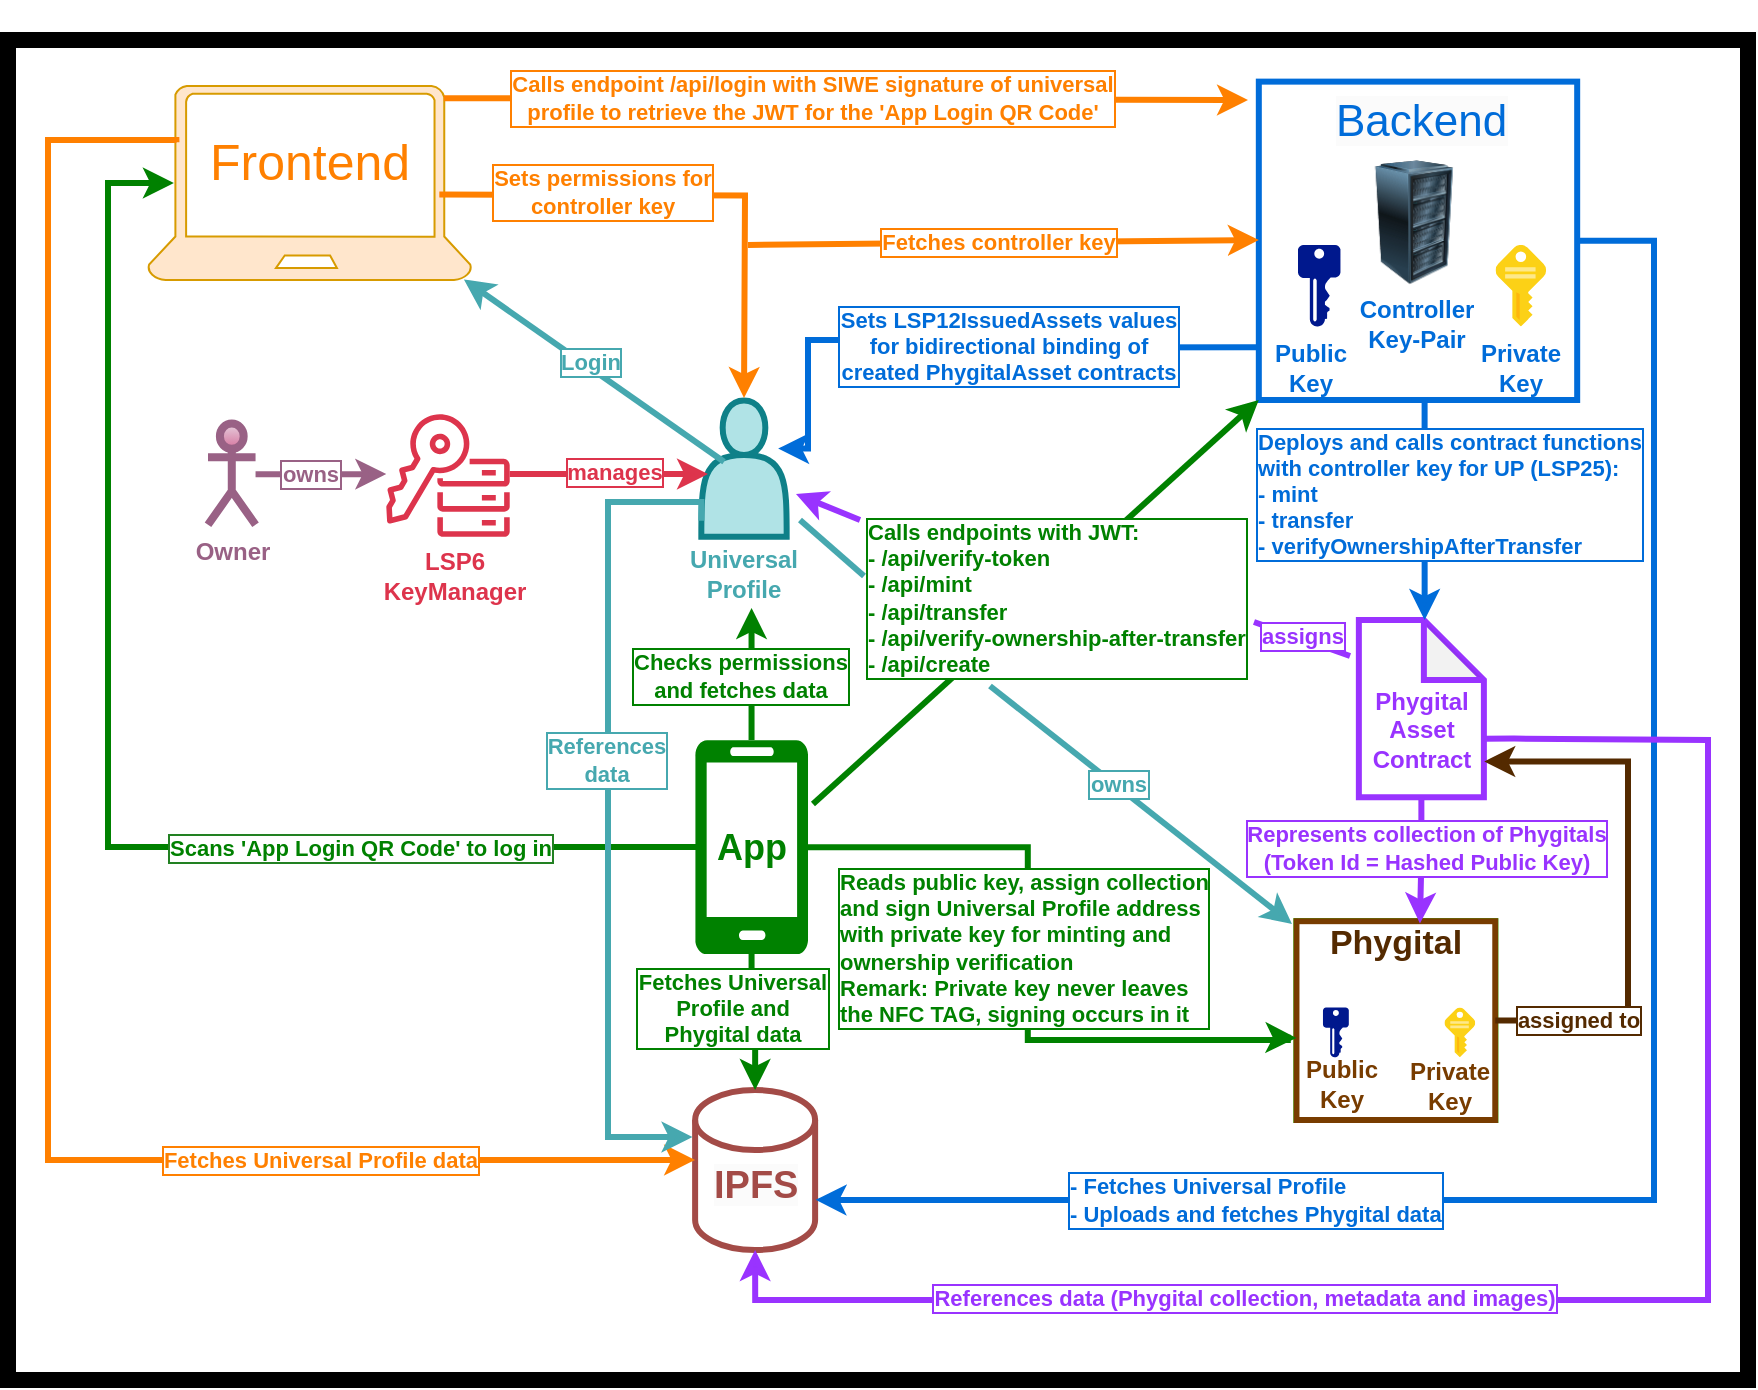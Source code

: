 <mxfile version="22.1.3" type="device">
  <diagram name="Seite-1" id="mnL4nf-sFR0LAJ7icpYx">
    <mxGraphModel dx="2085" dy="785" grid="0" gridSize="10" guides="0" tooltips="1" connect="1" arrows="1" fold="1" page="1" pageScale="1" pageWidth="827" pageHeight="1169" math="0" shadow="0">
      <root>
        <mxCell id="0" />
        <mxCell id="1" parent="0" />
        <mxCell id="JsJP-QbxDSn6kKqJhDLw-161" value="" style="rounded=0;whiteSpace=wrap;html=1;strokeColor=#000000;strokeWidth=8;" parent="1" vertex="1">
          <mxGeometry x="-10" y="20" width="870" height="670" as="geometry" />
        </mxCell>
        <mxCell id="JsJP-QbxDSn6kKqJhDLw-35" value="" style="group;fontColor=#46A8AF;" parent="1" vertex="1" connectable="0">
          <mxGeometry x="70" y="190" width="320" height="130" as="geometry" />
        </mxCell>
        <mxCell id="JsJP-QbxDSn6kKqJhDLw-1" value="Owner" style="shape=umlActor;verticalLabelPosition=bottom;verticalAlign=top;html=1;outlineConnect=0;strokeWidth=4;fontStyle=1;fillColor=#e6d0de;gradientColor=#d5739d;strokeColor=#996185;fontColor=#996185;" parent="JsJP-QbxDSn6kKqJhDLw-35" vertex="1">
          <mxGeometry x="20.003" y="21.784" width="23.773" height="50.607" as="geometry" />
        </mxCell>
        <mxCell id="JsJP-QbxDSn6kKqJhDLw-3" value="" style="shape=actor;whiteSpace=wrap;html=1;labelPosition=center;verticalLabelPosition=bottom;align=center;verticalAlign=top;strokeWidth=3;fillColor=#b0e3e6;strokeColor=#0e8088;" parent="JsJP-QbxDSn6kKqJhDLw-35" vertex="1">
          <mxGeometry x="266.667" y="10.218" width="42.667" height="68.122" as="geometry" />
        </mxCell>
        <mxCell id="JsJP-QbxDSn6kKqJhDLw-4" value="Universal Profile" style="text;html=1;strokeColor=none;fillColor=none;align=center;verticalAlign=middle;whiteSpace=wrap;rounded=0;fontStyle=1;fontColor=#46A8AF;" parent="JsJP-QbxDSn6kKqJhDLw-35" vertex="1">
          <mxGeometry x="256.0" y="79.939" width="64.0" height="34.061" as="geometry" />
        </mxCell>
        <mxCell id="JsJP-QbxDSn6kKqJhDLw-13" value="" style="sketch=0;outlineConnect=0;fontColor=#232F3E;gradientColor=none;fillColor=#DD344C;strokeColor=none;dashed=0;verticalLabelPosition=bottom;verticalAlign=top;align=center;html=1;fontSize=12;fontStyle=0;aspect=fixed;pointerEvents=1;shape=mxgraph.aws4.key_management_service_external_key_store;" parent="JsJP-QbxDSn6kKqJhDLw-35" vertex="1">
          <mxGeometry x="108.74" y="15.83" width="62.52" height="62.52" as="geometry" />
        </mxCell>
        <mxCell id="JsJP-QbxDSn6kKqJhDLw-15" value="LSP6 KeyManager" style="text;html=1;strokeColor=none;fillColor=none;align=center;verticalAlign=middle;whiteSpace=wrap;rounded=0;fontStyle=1;fontColor=#DD344C;" parent="JsJP-QbxDSn6kKqJhDLw-35" vertex="1">
          <mxGeometry x="108.74" y="80.995" width="69.333" height="34.061" as="geometry" />
        </mxCell>
        <mxCell id="JsJP-QbxDSn6kKqJhDLw-16" style="edgeStyle=orthogonalEdgeStyle;rounded=0;orthogonalLoop=1;jettySize=auto;html=1;strokeWidth=3;strokeColor=#996185;" parent="JsJP-QbxDSn6kKqJhDLw-35" source="JsJP-QbxDSn6kKqJhDLw-1" target="JsJP-QbxDSn6kKqJhDLw-13" edge="1">
          <mxGeometry relative="1" as="geometry" />
        </mxCell>
        <mxCell id="JsJP-QbxDSn6kKqJhDLw-18" value="&lt;font color=&quot;#996185&quot;&gt;owns&lt;/font&gt;" style="edgeLabel;html=1;align=center;verticalAlign=middle;resizable=0;points=[];fontStyle=1;labelBorderColor=#996185;" parent="JsJP-QbxDSn6kKqJhDLw-16" vertex="1" connectable="0">
          <mxGeometry x="0.034" y="-1" relative="1" as="geometry">
            <mxPoint x="-7" y="-1" as="offset" />
          </mxGeometry>
        </mxCell>
        <mxCell id="JsJP-QbxDSn6kKqJhDLw-17" style="edgeStyle=orthogonalEdgeStyle;rounded=0;orthogonalLoop=1;jettySize=auto;html=1;strokeWidth=3;strokeColor=#DD344C;" parent="JsJP-QbxDSn6kKqJhDLw-35" source="JsJP-QbxDSn6kKqJhDLw-13" edge="1">
          <mxGeometry relative="1" as="geometry">
            <mxPoint x="270" y="47" as="targetPoint" />
          </mxGeometry>
        </mxCell>
        <mxCell id="JsJP-QbxDSn6kKqJhDLw-19" value="manages" style="edgeLabel;html=1;align=center;verticalAlign=middle;resizable=0;points=[];fontStyle=1;fontColor=#DD344C;labelBorderColor=#DD344C;" parent="JsJP-QbxDSn6kKqJhDLw-17" vertex="1" connectable="0">
          <mxGeometry x="0.047" relative="1" as="geometry">
            <mxPoint y="-2" as="offset" />
          </mxGeometry>
        </mxCell>
        <mxCell id="JsJP-QbxDSn6kKqJhDLw-150" style="edgeStyle=orthogonalEdgeStyle;rounded=0;orthogonalLoop=1;jettySize=auto;html=1;exitX=0;exitY=0.5;exitDx=0;exitDy=0;entryX=0.9;entryY=0.5;entryDx=0;entryDy=0;entryPerimeter=0;fontStyle=1;strokeColor=#006CD9;strokeWidth=3;" parent="JsJP-QbxDSn6kKqJhDLw-35" edge="1">
          <mxGeometry relative="1" as="geometry">
            <mxPoint x="545.41" y="-16.327" as="sourcePoint" />
            <mxPoint x="305.067" y="34.279" as="targetPoint" />
            <Array as="points">
              <mxPoint x="427" y="-16" />
              <mxPoint x="427" y="-20" />
              <mxPoint x="320" y="-20" />
              <mxPoint x="320" y="34" />
            </Array>
          </mxGeometry>
        </mxCell>
        <mxCell id="JsJP-QbxDSn6kKqJhDLw-151" value="Sets LSP12IssuedAssets values&lt;br&gt;for bidirectional binding of&lt;br&gt;created PhygitalAsset contracts" style="edgeLabel;html=1;align=center;verticalAlign=middle;resizable=0;points=[];fontStyle=1;fontColor=#006CD9;labelBorderColor=#006CD9;" parent="JsJP-QbxDSn6kKqJhDLw-150" vertex="1" connectable="0">
          <mxGeometry x="0.092" relative="1" as="geometry">
            <mxPoint x="34" y="3" as="offset" />
          </mxGeometry>
        </mxCell>
        <mxCell id="JsJP-QbxDSn6kKqJhDLw-37" value="" style="group" parent="1" vertex="1" connectable="0">
          <mxGeometry x="60" y="20" width="161.67" height="120" as="geometry" />
        </mxCell>
        <mxCell id="JsJP-QbxDSn6kKqJhDLw-30" value="" style="verticalLabelPosition=bottom;html=1;verticalAlign=top;align=center;strokeColor=#d79b00;fillColor=#ffe6cc;shape=mxgraph.azure.laptop;pointerEvents=1;" parent="JsJP-QbxDSn6kKqJhDLw-37" vertex="1">
          <mxGeometry y="23" width="161.67" height="97.0" as="geometry" />
        </mxCell>
        <mxCell id="JsJP-QbxDSn6kKqJhDLw-36" value="&lt;font style=&quot;font-size: 25px;&quot;&gt;Frontend&lt;br&gt;&lt;/font&gt;" style="text;html=1;strokeColor=none;fillColor=none;align=center;verticalAlign=middle;whiteSpace=wrap;rounded=0;fontColor=#FF8000;" parent="JsJP-QbxDSn6kKqJhDLw-37" vertex="1">
          <mxGeometry x="40.839" y="50" width="79.998" height="20" as="geometry" />
        </mxCell>
        <mxCell id="JsJP-QbxDSn6kKqJhDLw-53" value="" style="group;fontStyle=1;fontColor=#006CD9;" parent="1" vertex="1" connectable="0">
          <mxGeometry x="615.41" width="159.18" height="200" as="geometry" />
        </mxCell>
        <mxCell id="JsJP-QbxDSn6kKqJhDLw-47" value="" style="whiteSpace=wrap;html=1;aspect=fixed;strokeColor=#006CD9;strokeWidth=3;" parent="JsJP-QbxDSn6kKqJhDLw-53" vertex="1">
          <mxGeometry y="40.816" width="159.18" height="159.18" as="geometry" />
        </mxCell>
        <mxCell id="JsJP-QbxDSn6kKqJhDLw-38" value="" style="image;html=1;image=img/lib/clip_art/computers/Server_Rack_128x128.png" parent="JsJP-QbxDSn6kKqJhDLw-53" vertex="1">
          <mxGeometry x="36.88" y="80" width="81.63" height="62.25" as="geometry" />
        </mxCell>
        <mxCell id="JsJP-QbxDSn6kKqJhDLw-39" value="&lt;span style=&quot;font-family: Helvetica; font-style: normal; font-variant-ligatures: normal; font-variant-caps: normal; font-weight: 400; letter-spacing: normal; orphans: 2; text-align: center; text-indent: 0px; text-transform: none; widows: 2; word-spacing: 0px; -webkit-text-stroke-width: 0px; background-color: rgb(251, 251, 251); text-decoration-thickness: initial; text-decoration-style: initial; text-decoration-color: initial; float: none; font-size: 22px; display: inline !important;&quot;&gt;&lt;font style=&quot;font-size: 22px;&quot;&gt;Backend&lt;/font&gt;&lt;br style=&quot;font-size: 22px;&quot;&gt;&lt;/span&gt;" style="text;whiteSpace=wrap;html=1;fontSize=22;fontColor=#006CD9;" parent="JsJP-QbxDSn6kKqJhDLw-53" vertex="1">
          <mxGeometry x="36.88" y="40.82" width="85.41" height="40.82" as="geometry" />
        </mxCell>
        <mxCell id="JsJP-QbxDSn6kKqJhDLw-44" value="" style="image;sketch=0;aspect=fixed;html=1;points=[];align=center;fontSize=12;image=img/lib/mscae/Key.svg;" parent="JsJP-QbxDSn6kKqJhDLw-53" vertex="1">
          <mxGeometry x="118.365" y="122.449" width="25.306" height="40.815" as="geometry" />
        </mxCell>
        <mxCell id="JsJP-QbxDSn6kKqJhDLw-45" value="" style="sketch=0;aspect=fixed;pointerEvents=1;shadow=0;dashed=0;html=1;strokeColor=none;labelPosition=center;verticalLabelPosition=bottom;verticalAlign=top;align=center;fillColor=#00188D;shape=mxgraph.mscae.enterprise.key_permissions" parent="JsJP-QbxDSn6kKqJhDLw-53" vertex="1">
          <mxGeometry x="19.591" y="122.449" width="21.224" height="40.815" as="geometry" />
        </mxCell>
        <mxCell id="JsJP-QbxDSn6kKqJhDLw-49" value="Public&lt;br&gt;Key" style="text;html=1;strokeColor=none;fillColor=none;align=center;verticalAlign=middle;whiteSpace=wrap;rounded=0;fontStyle=1;fontColor=#006CD9;" parent="JsJP-QbxDSn6kKqJhDLw-53" vertex="1">
          <mxGeometry y="171.429" width="53.06" height="24.49" as="geometry" />
        </mxCell>
        <mxCell id="JsJP-QbxDSn6kKqJhDLw-50" value="Private&lt;br&gt;Key" style="text;html=1;strokeColor=none;fillColor=none;align=center;verticalAlign=middle;whiteSpace=wrap;rounded=0;fontStyle=1;fontColor=#006CD9;" parent="JsJP-QbxDSn6kKqJhDLw-53" vertex="1">
          <mxGeometry x="104.487" y="171.429" width="53.06" height="24.49" as="geometry" />
        </mxCell>
        <mxCell id="JsJP-QbxDSn6kKqJhDLw-51" value="Controller&lt;br&gt;Key-Pair" style="text;html=1;strokeColor=none;fillColor=none;align=center;verticalAlign=middle;whiteSpace=wrap;rounded=0;fontStyle=1;fontColor=#006CD9;" parent="JsJP-QbxDSn6kKqJhDLw-53" vertex="1">
          <mxGeometry x="53.06" y="149.999" width="53.06" height="24.49" as="geometry" />
        </mxCell>
        <mxCell id="JsJP-QbxDSn6kKqJhDLw-76" value="" style="group;strokeColor=none;" parent="1" vertex="1" connectable="0">
          <mxGeometry x="634.23" y="430" width="99.41" height="130" as="geometry" />
        </mxCell>
        <mxCell id="JsJP-QbxDSn6kKqJhDLw-78" value="" style="group;strokeWidth=3;strokeColor=#00FF00;" parent="JsJP-QbxDSn6kKqJhDLw-76" vertex="1" connectable="0">
          <mxGeometry y="30.588" width="99.41" height="99.412" as="geometry" />
        </mxCell>
        <mxCell id="JsJP-QbxDSn6kKqJhDLw-79" value="" style="whiteSpace=wrap;html=1;aspect=fixed;strokeColor=#783C00;strokeWidth=3;" parent="JsJP-QbxDSn6kKqJhDLw-78" vertex="1">
          <mxGeometry width="99.41" height="99.41" as="geometry" />
        </mxCell>
        <mxCell id="JsJP-QbxDSn6kKqJhDLw-80" value="" style="sketch=0;aspect=fixed;pointerEvents=1;shadow=0;dashed=0;html=1;strokeColor=none;labelPosition=center;verticalLabelPosition=bottom;verticalAlign=top;align=center;fillColor=#00188D;shape=mxgraph.mscae.enterprise.key_permissions" parent="JsJP-QbxDSn6kKqJhDLw-78" vertex="1">
          <mxGeometry x="13.255" y="43.221" width="12.923" height="24.852" as="geometry" />
        </mxCell>
        <mxCell id="JsJP-QbxDSn6kKqJhDLw-81" value="" style="image;sketch=0;aspect=fixed;html=1;points=[];align=center;fontSize=12;image=img/lib/mscae/Key.svg;" parent="JsJP-QbxDSn6kKqJhDLw-78" vertex="1">
          <mxGeometry x="73.989" y="43.221" width="15.409" height="24.852" as="geometry" />
        </mxCell>
        <mxCell id="JsJP-QbxDSn6kKqJhDLw-82" value="" style="shape=image;html=1;verticalAlign=top;verticalLabelPosition=bottom;labelBackgroundColor=#ffffff;imageAspect=0;aspect=fixed;image=https://cdn1.iconfinder.com/data/icons/smartphone-signal-5g-trading/64/Smartphone_NFC-128.png;imageBackground=default;" parent="JsJP-QbxDSn6kKqJhDLw-78" vertex="1">
          <mxGeometry x="30" y="22.94" width="40.99" height="40.99" as="geometry" />
        </mxCell>
        <mxCell id="JsJP-QbxDSn6kKqJhDLw-83" value="Private&lt;br&gt;Key" style="text;html=1;strokeColor=none;fillColor=none;align=center;verticalAlign=middle;whiteSpace=wrap;rounded=0;fontStyle=1;fontColor=#783C00;" parent="JsJP-QbxDSn6kKqJhDLw-78" vertex="1">
          <mxGeometry x="61.782" y="74.559" width="29.823" height="14.912" as="geometry" />
        </mxCell>
        <mxCell id="JsJP-QbxDSn6kKqJhDLw-84" value="Public&lt;br&gt;Key" style="text;html=1;strokeColor=none;fillColor=none;align=center;verticalAlign=middle;whiteSpace=wrap;rounded=0;fontStyle=1;fontColor=#783C00;" parent="JsJP-QbxDSn6kKqJhDLw-78" vertex="1">
          <mxGeometry x="7.805" y="73.559" width="29.823" height="14.912" as="geometry" />
        </mxCell>
        <mxCell id="JsJP-QbxDSn6kKqJhDLw-77" value="&lt;font style=&quot;font-size: 17px;&quot;&gt;Phygital&lt;/font&gt;" style="text;html=1;strokeColor=none;fillColor=none;align=center;verticalAlign=middle;whiteSpace=wrap;rounded=0;fontSize=17;fontStyle=1;fontColor=#542A00;" parent="JsJP-QbxDSn6kKqJhDLw-78" vertex="1">
          <mxGeometry x="3.823" width="91.763" height="22.941" as="geometry" />
        </mxCell>
        <mxCell id="JsJP-QbxDSn6kKqJhDLw-93" style="edgeStyle=orthogonalEdgeStyle;rounded=0;orthogonalLoop=1;jettySize=auto;html=1;exitX=0.901;exitY=0.501;exitDx=0;exitDy=0;exitPerimeter=0;strokeColor=#FF8000;strokeWidth=3;" parent="1" edge="1">
          <mxGeometry relative="1" as="geometry">
            <mxPoint x="205.665" y="97.207" as="sourcePoint" />
            <mxPoint x="358" y="199" as="targetPoint" />
          </mxGeometry>
        </mxCell>
        <mxCell id="JsJP-QbxDSn6kKqJhDLw-95" value="Sets permissions for &lt;br&gt;controller key" style="edgeLabel;html=1;align=center;verticalAlign=middle;resizable=0;points=[];fontColor=#FF8000;labelBorderColor=#FF8000;fontStyle=1" parent="JsJP-QbxDSn6kKqJhDLw-93" vertex="1" connectable="0">
          <mxGeometry x="0.47" y="2" relative="1" as="geometry">
            <mxPoint x="-74" y="-36" as="offset" />
          </mxGeometry>
        </mxCell>
        <mxCell id="JsJP-QbxDSn6kKqJhDLw-99" value="" style="endArrow=classic;html=1;rounded=0;entryX=0;entryY=0.25;entryDx=0;entryDy=0;strokeColor=#FF8000;strokeWidth=3;" parent="1" edge="1">
          <mxGeometry width="50" height="50" relative="1" as="geometry">
            <mxPoint x="360" y="122.45" as="sourcePoint" />
            <mxPoint x="615.41" y="120.001" as="targetPoint" />
          </mxGeometry>
        </mxCell>
        <mxCell id="JsJP-QbxDSn6kKqJhDLw-103" value="Fetches controller key" style="edgeLabel;html=1;align=center;verticalAlign=middle;resizable=0;points=[];fontColor=#FF8000;labelBorderColor=#FF8000;fontStyle=1" parent="JsJP-QbxDSn6kKqJhDLw-99" vertex="1" connectable="0">
          <mxGeometry x="-0.515" y="1" relative="1" as="geometry">
            <mxPoint x="63" as="offset" />
          </mxGeometry>
        </mxCell>
        <mxCell id="JsJP-QbxDSn6kKqJhDLw-101" value="" style="endArrow=classic;html=1;rounded=0;exitX=0.915;exitY=0.063;exitDx=0;exitDy=0;exitPerimeter=0;fontColor=#D6B656;strokeColor=#FF8000;strokeWidth=3;" parent="1" source="JsJP-QbxDSn6kKqJhDLw-30" edge="1">
          <mxGeometry width="50" height="50" relative="1" as="geometry">
            <mxPoint x="240" y="50" as="sourcePoint" />
            <mxPoint x="610" y="50" as="targetPoint" />
          </mxGeometry>
        </mxCell>
        <mxCell id="JsJP-QbxDSn6kKqJhDLw-102" value="Calls endpoint /api/login with SIWE signature of universal&lt;br&gt;profile to retrieve the JWT for the &#39;App Login QR Code&#39;" style="edgeLabel;html=1;align=center;verticalAlign=middle;resizable=0;points=[];fontColor=#FF8000;labelBorderColor=#FF8000;fontStyle=1" parent="JsJP-QbxDSn6kKqJhDLw-101" vertex="1" connectable="0">
          <mxGeometry x="-0.252" y="2" relative="1" as="geometry">
            <mxPoint x="33" y="1" as="offset" />
          </mxGeometry>
        </mxCell>
        <mxCell id="JsJP-QbxDSn6kKqJhDLw-115" value="" style="group;fontColor=#B39FC7;" parent="1" vertex="1" connectable="0">
          <mxGeometry x="333.56" y="545" width="60" height="80" as="geometry" />
        </mxCell>
        <mxCell id="JsJP-QbxDSn6kKqJhDLw-104" value="" style="shape=cylinder3;whiteSpace=wrap;html=1;boundedLbl=1;backgroundOutline=1;size=15;spacing=2;strokeWidth=3;strokeColor=#A34B47;" parent="JsJP-QbxDSn6kKqJhDLw-115" vertex="1">
          <mxGeometry width="60" height="80" as="geometry" />
        </mxCell>
        <mxCell id="JsJP-QbxDSn6kKqJhDLw-114" value="&lt;span style=&quot;font-family: Helvetica; font-size: 19px; font-style: normal; font-variant-ligatures: normal; font-variant-caps: normal; letter-spacing: normal; orphans: 2; text-align: center; text-indent: 0px; text-transform: none; widows: 2; word-spacing: 0px; -webkit-text-stroke-width: 0px; background-color: rgb(251, 251, 251); text-decoration-thickness: initial; text-decoration-style: initial; text-decoration-color: initial; float: none; display: inline !important;&quot;&gt;IPFS&lt;/span&gt;" style="text;whiteSpace=wrap;html=1;fontStyle=1;fontColor=#A34B47;" parent="JsJP-QbxDSn6kKqJhDLw-115" vertex="1">
          <mxGeometry x="7.71" y="30" width="44.59" height="30" as="geometry" />
        </mxCell>
        <mxCell id="JsJP-QbxDSn6kKqJhDLw-116" value="" style="endArrow=classic;html=1;rounded=0;entryX=0.977;entryY=0.997;entryDx=0;entryDy=0;entryPerimeter=0;exitX=0.266;exitY=0.45;exitDx=0;exitDy=0;exitPerimeter=0;strokeColor=#46A8AF;strokeWidth=3;" parent="1" source="JsJP-QbxDSn6kKqJhDLw-3" target="JsJP-QbxDSn6kKqJhDLw-30" edge="1">
          <mxGeometry width="50" height="50" relative="1" as="geometry">
            <mxPoint x="320" y="300" as="sourcePoint" />
            <mxPoint x="370" y="250" as="targetPoint" />
          </mxGeometry>
        </mxCell>
        <mxCell id="JsJP-QbxDSn6kKqJhDLw-117" value="Login" style="edgeLabel;html=1;align=center;verticalAlign=middle;resizable=0;points=[];rotation=0;fontStyle=1;fontColor=#46A8AF;labelBorderColor=#46A8AF;" parent="JsJP-QbxDSn6kKqJhDLw-116" vertex="1" connectable="0">
          <mxGeometry x="0.376" y="-3" relative="1" as="geometry">
            <mxPoint x="21" y="15" as="offset" />
          </mxGeometry>
        </mxCell>
        <mxCell id="JsJP-QbxDSn6kKqJhDLw-118" value="" style="group" parent="1" vertex="1" connectable="0">
          <mxGeometry x="333.558" y="370.001" width="56.445" height="107.059" as="geometry" />
        </mxCell>
        <mxCell id="JsJP-QbxDSn6kKqJhDLw-28" value="" style="verticalLabelPosition=bottom;html=1;verticalAlign=top;align=center;strokeColor=none;fillColor=#008100;shape=mxgraph.azure.mobile;pointerEvents=1;" parent="JsJP-QbxDSn6kKqJhDLw-118" vertex="1">
          <mxGeometry width="56.445" height="107.059" as="geometry" />
        </mxCell>
        <mxCell id="JsJP-QbxDSn6kKqJhDLw-29" value="&lt;font style=&quot;font-size: 18px;&quot;&gt;&lt;b&gt;&lt;font color=&quot;#008100&quot;&gt;App&lt;/font&gt;&lt;/b&gt;&lt;br style=&quot;font-size: 18px;&quot;&gt;&lt;/font&gt;" style="text;html=1;strokeColor=none;fillColor=none;align=center;verticalAlign=middle;whiteSpace=wrap;rounded=0;fontSize=18;" parent="JsJP-QbxDSn6kKqJhDLw-118" vertex="1">
          <mxGeometry x="3.222" y="41.179" width="50" height="24.71" as="geometry" />
        </mxCell>
        <mxCell id="JsJP-QbxDSn6kKqJhDLw-123" style="edgeStyle=orthogonalEdgeStyle;rounded=0;orthogonalLoop=1;jettySize=auto;html=1;entryX=0;entryY=0.437;entryDx=0;entryDy=0;entryPerimeter=0;exitX=0.088;exitY=0.29;exitDx=0;exitDy=0;exitPerimeter=0;fillColor=#fff2cc;strokeColor=#FF8000;strokeWidth=3;" parent="1" source="JsJP-QbxDSn6kKqJhDLw-30" target="JsJP-QbxDSn6kKqJhDLw-104" edge="1">
          <mxGeometry relative="1" as="geometry">
            <mxPoint x="330" y="580" as="targetPoint" />
            <mxPoint x="49.99" y="70" as="sourcePoint" />
            <Array as="points">
              <mxPoint x="74" y="70" />
              <mxPoint x="10" y="70" />
              <mxPoint x="10" y="580" />
            </Array>
          </mxGeometry>
        </mxCell>
        <mxCell id="JsJP-QbxDSn6kKqJhDLw-126" value="Fetches Universal Profile data" style="edgeLabel;html=1;align=center;verticalAlign=middle;resizable=0;points=[];labelBorderColor=#FF8000;fontColor=#FF8000;fontStyle=1" parent="JsJP-QbxDSn6kKqJhDLw-123" vertex="1" connectable="0">
          <mxGeometry x="0.437" y="-2" relative="1" as="geometry">
            <mxPoint x="65" y="-2" as="offset" />
          </mxGeometry>
        </mxCell>
        <mxCell id="JsJP-QbxDSn6kKqJhDLw-124" style="edgeStyle=orthogonalEdgeStyle;rounded=0;orthogonalLoop=1;jettySize=auto;html=1;entryX=0.08;entryY=0.5;entryDx=0;entryDy=0;entryPerimeter=0;strokeWidth=3;fillColor=#d5e8d4;strokeColor=#008100;" parent="1" source="JsJP-QbxDSn6kKqJhDLw-29" target="JsJP-QbxDSn6kKqJhDLw-30" edge="1">
          <mxGeometry relative="1" as="geometry">
            <Array as="points">
              <mxPoint x="40" y="424" />
              <mxPoint x="40" y="91" />
            </Array>
          </mxGeometry>
        </mxCell>
        <mxCell id="JsJP-QbxDSn6kKqJhDLw-125" value="Scans &#39;App Login QR Code&#39; to log in" style="edgeLabel;html=1;align=center;verticalAlign=middle;resizable=0;points=[];fontColor=#008100;labelBorderColor=#228122;fontStyle=1" parent="JsJP-QbxDSn6kKqJhDLw-124" vertex="1" connectable="0">
          <mxGeometry x="-0.483" relative="1" as="geometry">
            <mxPoint as="offset" />
          </mxGeometry>
        </mxCell>
        <mxCell id="JsJP-QbxDSn6kKqJhDLw-128" style="edgeStyle=orthogonalEdgeStyle;rounded=0;orthogonalLoop=1;jettySize=auto;html=1;exitX=0.5;exitY=0;exitDx=0;exitDy=0;exitPerimeter=0;entryX=0.559;entryY=1;entryDx=0;entryDy=0;entryPerimeter=0;strokeWidth=3;strokeColor=#008100;" parent="1" source="JsJP-QbxDSn6kKqJhDLw-28" target="JsJP-QbxDSn6kKqJhDLw-4" edge="1">
          <mxGeometry relative="1" as="geometry" />
        </mxCell>
        <mxCell id="JsJP-QbxDSn6kKqJhDLw-129" value="Checks permissions&lt;br&gt;and fetches data" style="edgeLabel;html=1;align=center;verticalAlign=middle;resizable=0;points=[];fontColor=#008100;labelBorderColor=#008100;fontStyle=1" parent="JsJP-QbxDSn6kKqJhDLw-128" vertex="1" connectable="0">
          <mxGeometry x="-0.112" y="1" relative="1" as="geometry">
            <mxPoint x="-5" y="-3" as="offset" />
          </mxGeometry>
        </mxCell>
        <mxCell id="JsJP-QbxDSn6kKqJhDLw-131" style="edgeStyle=orthogonalEdgeStyle;rounded=0;orthogonalLoop=1;jettySize=auto;html=1;exitX=0.5;exitY=1;exitDx=0;exitDy=0;exitPerimeter=0;entryX=0.5;entryY=0;entryDx=0;entryDy=0;entryPerimeter=0;strokeWidth=3;strokeColor=#008100;" parent="1" source="JsJP-QbxDSn6kKqJhDLw-28" target="JsJP-QbxDSn6kKqJhDLw-104" edge="1">
          <mxGeometry relative="1" as="geometry" />
        </mxCell>
        <mxCell id="JsJP-QbxDSn6kKqJhDLw-132" value="Fetches Universal&lt;br&gt;Profile and &lt;br&gt;Phygital data" style="edgeLabel;html=1;align=center;verticalAlign=middle;resizable=0;points=[];fontColor=#008100;labelBorderColor=#008100;fontStyle=1" parent="JsJP-QbxDSn6kKqJhDLw-131" vertex="1" connectable="0">
          <mxGeometry x="0.001" y="2" relative="1" as="geometry">
            <mxPoint x="-11" y="-5" as="offset" />
          </mxGeometry>
        </mxCell>
        <mxCell id="JsJP-QbxDSn6kKqJhDLw-133" style="edgeStyle=orthogonalEdgeStyle;rounded=0;orthogonalLoop=1;jettySize=auto;html=1;entryX=0.001;entryY=0.587;entryDx=0;entryDy=0;entryPerimeter=0;strokeWidth=3;strokeColor=#008100;" parent="1" edge="1">
          <mxGeometry relative="1" as="geometry">
            <Array as="points">
              <mxPoint x="499.9" y="424" />
              <mxPoint x="499.9" y="520" />
              <mxPoint x="629.9" y="520" />
              <mxPoint x="629.9" y="519" />
            </Array>
            <mxPoint x="386.68" y="423.567" as="sourcePoint" />
            <mxPoint x="634.229" y="518.942" as="targetPoint" />
          </mxGeometry>
        </mxCell>
        <mxCell id="JsJP-QbxDSn6kKqJhDLw-134" value="Reads public key, assign collection&lt;br&gt;and sign Universal Profile address&lt;br&gt;with private key for minting and&lt;br&gt;ownership verification&lt;br&gt;Remark: Private key never leaves &lt;br&gt;the NFC TAG, signing occurs in it" style="edgeLabel;html=1;align=left;verticalAlign=middle;resizable=0;points=[];fontColor=#008100;labelBorderColor=#008100;fontStyle=1" parent="JsJP-QbxDSn6kKqJhDLw-133" vertex="1" connectable="0">
          <mxGeometry x="-0.164" y="2" relative="1" as="geometry">
            <mxPoint x="-99" y="19" as="offset" />
          </mxGeometry>
        </mxCell>
        <mxCell id="JsJP-QbxDSn6kKqJhDLw-138" value="" style="group;fontStyle=1;fontColor=#9933FF;strokeWidth=1;" parent="1" vertex="1" connectable="0">
          <mxGeometry x="656.35" y="310" width="77.29" height="88.68" as="geometry" />
        </mxCell>
        <mxCell id="JsJP-QbxDSn6kKqJhDLw-136" value="" style="shape=note;whiteSpace=wrap;html=1;backgroundOutline=1;darkOpacity=0.05;strokeColor=#9933FF;strokeWidth=3;" parent="JsJP-QbxDSn6kKqJhDLw-138" vertex="1">
          <mxGeometry x="9.082" width="62.51" height="88.68" as="geometry" />
        </mxCell>
        <mxCell id="JsJP-QbxDSn6kKqJhDLw-137" value="&lt;font style=&quot;font-size: 12px;&quot;&gt;Phygital&lt;br style=&quot;font-size: 12px;&quot;&gt;Asset&lt;br style=&quot;font-size: 12px;&quot;&gt;Contract&lt;br style=&quot;font-size: 12px;&quot;&gt;&lt;/font&gt;" style="text;html=1;strokeColor=none;fillColor=none;align=center;verticalAlign=middle;whiteSpace=wrap;rounded=0;fontSize=12;fontStyle=1;fontColor=#9933FF;" parent="JsJP-QbxDSn6kKqJhDLw-138" vertex="1">
          <mxGeometry x="15.34" y="50" width="50" height="10.97" as="geometry" />
        </mxCell>
        <mxCell id="JsJP-QbxDSn6kKqJhDLw-139" style="edgeStyle=orthogonalEdgeStyle;rounded=0;orthogonalLoop=1;jettySize=auto;html=1;exitX=1;exitY=0.5;exitDx=0;exitDy=0;entryX=1.004;entryY=0.686;entryDx=0;entryDy=0;entryPerimeter=0;fontColor=#006CD9;labelBorderColor=#006CD9;strokeWidth=3;strokeColor=#006CD9;" parent="1" source="JsJP-QbxDSn6kKqJhDLw-47" target="JsJP-QbxDSn6kKqJhDLw-104" edge="1">
          <mxGeometry relative="1" as="geometry">
            <mxPoint x="792.67" y="120.406" as="sourcePoint" />
            <mxPoint x="405.56" y="590.36" as="targetPoint" />
            <Array as="points">
              <mxPoint x="813" y="120" />
              <mxPoint x="813" y="600" />
              <mxPoint x="406" y="600" />
            </Array>
          </mxGeometry>
        </mxCell>
        <mxCell id="JsJP-QbxDSn6kKqJhDLw-141" value="- Fetches Universal Profile&lt;br&gt;- Uploads and fetches Phygital data" style="edgeLabel;html=1;align=left;verticalAlign=middle;resizable=0;points=[];fontStyle=1;fontColor=#006CD9;labelBorderColor=#006CD9;" parent="JsJP-QbxDSn6kKqJhDLw-139" vertex="1" connectable="0">
          <mxGeometry x="0.503" relative="1" as="geometry">
            <mxPoint x="-109" as="offset" />
          </mxGeometry>
        </mxCell>
        <mxCell id="JsJP-QbxDSn6kKqJhDLw-142" style="edgeStyle=orthogonalEdgeStyle;rounded=0;orthogonalLoop=1;jettySize=auto;html=1;entryX=-0.022;entryY=0.294;entryDx=0;entryDy=0;entryPerimeter=0;exitX=0;exitY=0.883;exitDx=0;exitDy=0;exitPerimeter=0;strokeWidth=3;strokeColor=#46A8AF;" parent="1" source="JsJP-QbxDSn6kKqJhDLw-3" target="JsJP-QbxDSn6kKqJhDLw-104" edge="1">
          <mxGeometry relative="1" as="geometry">
            <mxPoint x="330" y="250" as="sourcePoint" />
            <Array as="points">
              <mxPoint x="337" y="251" />
              <mxPoint x="290" y="251" />
              <mxPoint x="290" y="569" />
            </Array>
          </mxGeometry>
        </mxCell>
        <mxCell id="JsJP-QbxDSn6kKqJhDLw-143" value="References&lt;br&gt;data" style="edgeLabel;html=1;align=center;verticalAlign=middle;resizable=0;points=[];rotation=0;fontStyle=1;fontColor=#46A8AF;labelBorderColor=#46A8AF;" parent="JsJP-QbxDSn6kKqJhDLw-142" vertex="1" connectable="0">
          <mxGeometry x="-0.109" y="-1" relative="1" as="geometry">
            <mxPoint as="offset" />
          </mxGeometry>
        </mxCell>
        <mxCell id="JsJP-QbxDSn6kKqJhDLw-144" style="edgeStyle=orthogonalEdgeStyle;rounded=0;orthogonalLoop=1;jettySize=auto;html=1;entryX=0.5;entryY=1;entryDx=0;entryDy=0;entryPerimeter=0;exitX=0;exitY=0;exitDx=62.51;exitDy=59.34;exitPerimeter=0;strokeWidth=3;strokeColor=#9933FF;" parent="1" source="JsJP-QbxDSn6kKqJhDLw-136" target="JsJP-QbxDSn6kKqJhDLw-104" edge="1">
          <mxGeometry relative="1" as="geometry">
            <mxPoint x="750" y="330" as="sourcePoint" />
            <Array as="points">
              <mxPoint x="743" y="369" />
              <mxPoint x="840" y="370" />
              <mxPoint x="840" y="650" />
              <mxPoint x="364" y="650" />
            </Array>
          </mxGeometry>
        </mxCell>
        <mxCell id="JsJP-QbxDSn6kKqJhDLw-145" value="References data (Phygital collection, metadata and images)" style="edgeLabel;html=1;align=center;verticalAlign=middle;resizable=0;points=[];fontStyle=1;fontColor=#9933FF;labelBorderColor=#9933FF;" parent="JsJP-QbxDSn6kKqJhDLw-144" vertex="1" connectable="0">
          <mxGeometry x="0.397" y="-1" relative="1" as="geometry">
            <mxPoint as="offset" />
          </mxGeometry>
        </mxCell>
        <mxCell id="JsJP-QbxDSn6kKqJhDLw-148" style="edgeStyle=orthogonalEdgeStyle;rounded=0;orthogonalLoop=1;jettySize=auto;html=1;entryX=0.5;entryY=0;entryDx=0;entryDy=0;entryPerimeter=0;strokeColor=#006CD9;strokeWidth=3;fontColor=#006CD9;" parent="1" edge="1">
          <mxGeometry relative="1" as="geometry">
            <mxPoint x="698.327" y="310" as="targetPoint" />
            <Array as="points">
              <mxPoint x="698" y="200" />
            </Array>
            <mxPoint x="691.64" y="199.996" as="sourcePoint" />
          </mxGeometry>
        </mxCell>
        <mxCell id="JsJP-QbxDSn6kKqJhDLw-149" value="Deploys and calls contract functions&lt;br&gt;with controller key&amp;nbsp;for UP (LSP25): &lt;br&gt;- mint&lt;br&gt;- transfer&lt;br&gt;- verifyOwnershipAfterTransfer" style="edgeLabel;html=1;align=left;verticalAlign=middle;resizable=0;points=[];fontStyle=1;fontColor=#006CD9;labelBorderColor=#006CD9;" parent="JsJP-QbxDSn6kKqJhDLw-148" vertex="1" connectable="0">
          <mxGeometry x="-0.131" y="-1" relative="1" as="geometry">
            <mxPoint x="-85" y="3" as="offset" />
          </mxGeometry>
        </mxCell>
        <mxCell id="JsJP-QbxDSn6kKqJhDLw-153" value="" style="endArrow=classic;html=1;rounded=0;entryX=0;entryY=1;entryDx=0;entryDy=0;exitX=1.044;exitY=0.299;exitDx=0;exitDy=0;exitPerimeter=0;strokeWidth=3;strokeColor=#008100;" parent="1" source="JsJP-QbxDSn6kKqJhDLw-28" target="JsJP-QbxDSn6kKqJhDLw-47" edge="1">
          <mxGeometry width="50" height="50" relative="1" as="geometry">
            <mxPoint x="470" y="310" as="sourcePoint" />
            <mxPoint x="520" y="260" as="targetPoint" />
          </mxGeometry>
        </mxCell>
        <mxCell id="JsJP-QbxDSn6kKqJhDLw-154" value="Calls endpoints with JWT:&lt;br&gt;- /api/verify-token&lt;br&gt;- /api/mint&lt;br&gt;- /api/transfer&lt;br&gt;- /api/verify-ownership-after-transfer&lt;br&gt;- /api/create" style="edgeLabel;html=1;align=left;verticalAlign=middle;resizable=0;points=[];labelBackgroundColor=default;rotation=0;fontColor=#008100;labelBorderColor=#008100;fontStyle=1" parent="JsJP-QbxDSn6kKqJhDLw-153" vertex="1" connectable="0">
          <mxGeometry x="0.093" y="-2" relative="1" as="geometry">
            <mxPoint x="-99" y="6" as="offset" />
          </mxGeometry>
        </mxCell>
        <mxCell id="JsJP-QbxDSn6kKqJhDLw-162" style="edgeStyle=orthogonalEdgeStyle;rounded=0;orthogonalLoop=1;jettySize=auto;html=1;exitX=0.5;exitY=1;exitDx=0;exitDy=0;" parent="1" edge="1">
          <mxGeometry relative="1" as="geometry">
            <mxPoint x="405" y="680" as="sourcePoint" />
            <mxPoint x="405" y="680" as="targetPoint" />
          </mxGeometry>
        </mxCell>
        <mxCell id="JsJP-QbxDSn6kKqJhDLw-163" style="edgeStyle=orthogonalEdgeStyle;rounded=0;orthogonalLoop=1;jettySize=auto;html=1;exitX=0.5;exitY=1;exitDx=0;exitDy=0;exitPerimeter=0;entryX=0.631;entryY=0.05;entryDx=0;entryDy=0;entryPerimeter=0;strokeColor=#9933FF;strokeWidth=3;" parent="1" source="JsJP-QbxDSn6kKqJhDLw-136" target="JsJP-QbxDSn6kKqJhDLw-77" edge="1">
          <mxGeometry relative="1" as="geometry" />
        </mxCell>
        <mxCell id="JsJP-QbxDSn6kKqJhDLw-164" value="Represents collection of Phygitals&lt;br style=&quot;border-color: var(--border-color);&quot;&gt;(Token Id = Hashed Public Key)" style="edgeLabel;html=1;align=center;verticalAlign=middle;resizable=0;points=[];fontStyle=1;fontColor=#9933FF;labelBorderColor=#9933FF;" parent="JsJP-QbxDSn6kKqJhDLw-163" vertex="1" connectable="0">
          <mxGeometry x="0.053" y="2" relative="1" as="geometry">
            <mxPoint x="1" y="-8" as="offset" />
          </mxGeometry>
        </mxCell>
        <mxCell id="WL35kZSgWrJRphwFLGOb-7" value="" style="endArrow=classic;html=1;rounded=0;strokeColor=#46A8AF;strokeWidth=3;" parent="1" edge="1">
          <mxGeometry width="50" height="50" relative="1" as="geometry">
            <mxPoint x="481" y="343" as="sourcePoint" />
            <mxPoint x="632" y="462" as="targetPoint" />
          </mxGeometry>
        </mxCell>
        <mxCell id="WL35kZSgWrJRphwFLGOb-8" value="" style="endArrow=none;html=1;rounded=0;strokeWidth=3;strokeColor=#46A8AF;" parent="1" edge="1">
          <mxGeometry width="50" height="50" relative="1" as="geometry">
            <mxPoint x="418" y="288" as="sourcePoint" />
            <mxPoint x="386" y="260" as="targetPoint" />
          </mxGeometry>
        </mxCell>
        <mxCell id="9D5lFve2uhLVXZCvMy5B-6" style="edgeStyle=orthogonalEdgeStyle;rounded=0;orthogonalLoop=1;jettySize=auto;html=1;exitX=1;exitY=0.5;exitDx=0;exitDy=0;entryX=1.003;entryY=0.798;entryDx=0;entryDy=0;entryPerimeter=0;strokeColor=#542A00;strokeWidth=3;" edge="1" parent="1" source="JsJP-QbxDSn6kKqJhDLw-79" target="JsJP-QbxDSn6kKqJhDLw-136">
          <mxGeometry relative="1" as="geometry">
            <Array as="points">
              <mxPoint x="800" y="510" />
              <mxPoint x="800" y="381" />
            </Array>
          </mxGeometry>
        </mxCell>
        <mxCell id="9D5lFve2uhLVXZCvMy5B-7" value="owns" style="edgeLabel;html=1;align=center;verticalAlign=middle;resizable=0;points=[];rotation=0;fontStyle=1;fontColor=#46A8AF;labelBorderColor=#46A8AF;" vertex="1" connectable="0" parent="1">
          <mxGeometry x="545.004" y="391.997" as="geometry" />
        </mxCell>
        <mxCell id="9D5lFve2uhLVXZCvMy5B-4" value="assigned to" style="edgeLabel;html=1;align=center;verticalAlign=middle;resizable=0;points=[];rotation=0;fontStyle=1;fontColor=#542A00;labelBorderColor=#542A00;" vertex="1" connectable="0" parent="1">
          <mxGeometry x="774.594" y="509.997" as="geometry" />
        </mxCell>
        <mxCell id="9D5lFve2uhLVXZCvMy5B-8" value="" style="endArrow=none;html=1;rounded=0;strokeWidth=3;strokeColor=#9933FF;" edge="1" parent="1">
          <mxGeometry width="50" height="50" relative="1" as="geometry">
            <mxPoint x="661" y="328" as="sourcePoint" />
            <mxPoint x="613" y="311" as="targetPoint" />
          </mxGeometry>
        </mxCell>
        <mxCell id="9D5lFve2uhLVXZCvMy5B-11" value="" style="endArrow=classic;html=1;rounded=0;strokeColor=#9933FF;strokeWidth=3;" edge="1" parent="1">
          <mxGeometry width="50" height="50" relative="1" as="geometry">
            <mxPoint x="416" y="260" as="sourcePoint" />
            <mxPoint x="384" y="247" as="targetPoint" />
          </mxGeometry>
        </mxCell>
        <mxCell id="9D5lFve2uhLVXZCvMy5B-12" value="assigns" style="edgeLabel;html=1;align=center;verticalAlign=middle;resizable=0;points=[];rotation=0;fontStyle=1;fontColor=#9933FF;labelBorderColor=#9933FF;" vertex="1" connectable="0" parent="9D5lFve2uhLVXZCvMy5B-11">
          <mxGeometry x="0.376" y="-3" relative="1" as="geometry">
            <mxPoint x="242" y="70" as="offset" />
          </mxGeometry>
        </mxCell>
      </root>
    </mxGraphModel>
  </diagram>
</mxfile>
